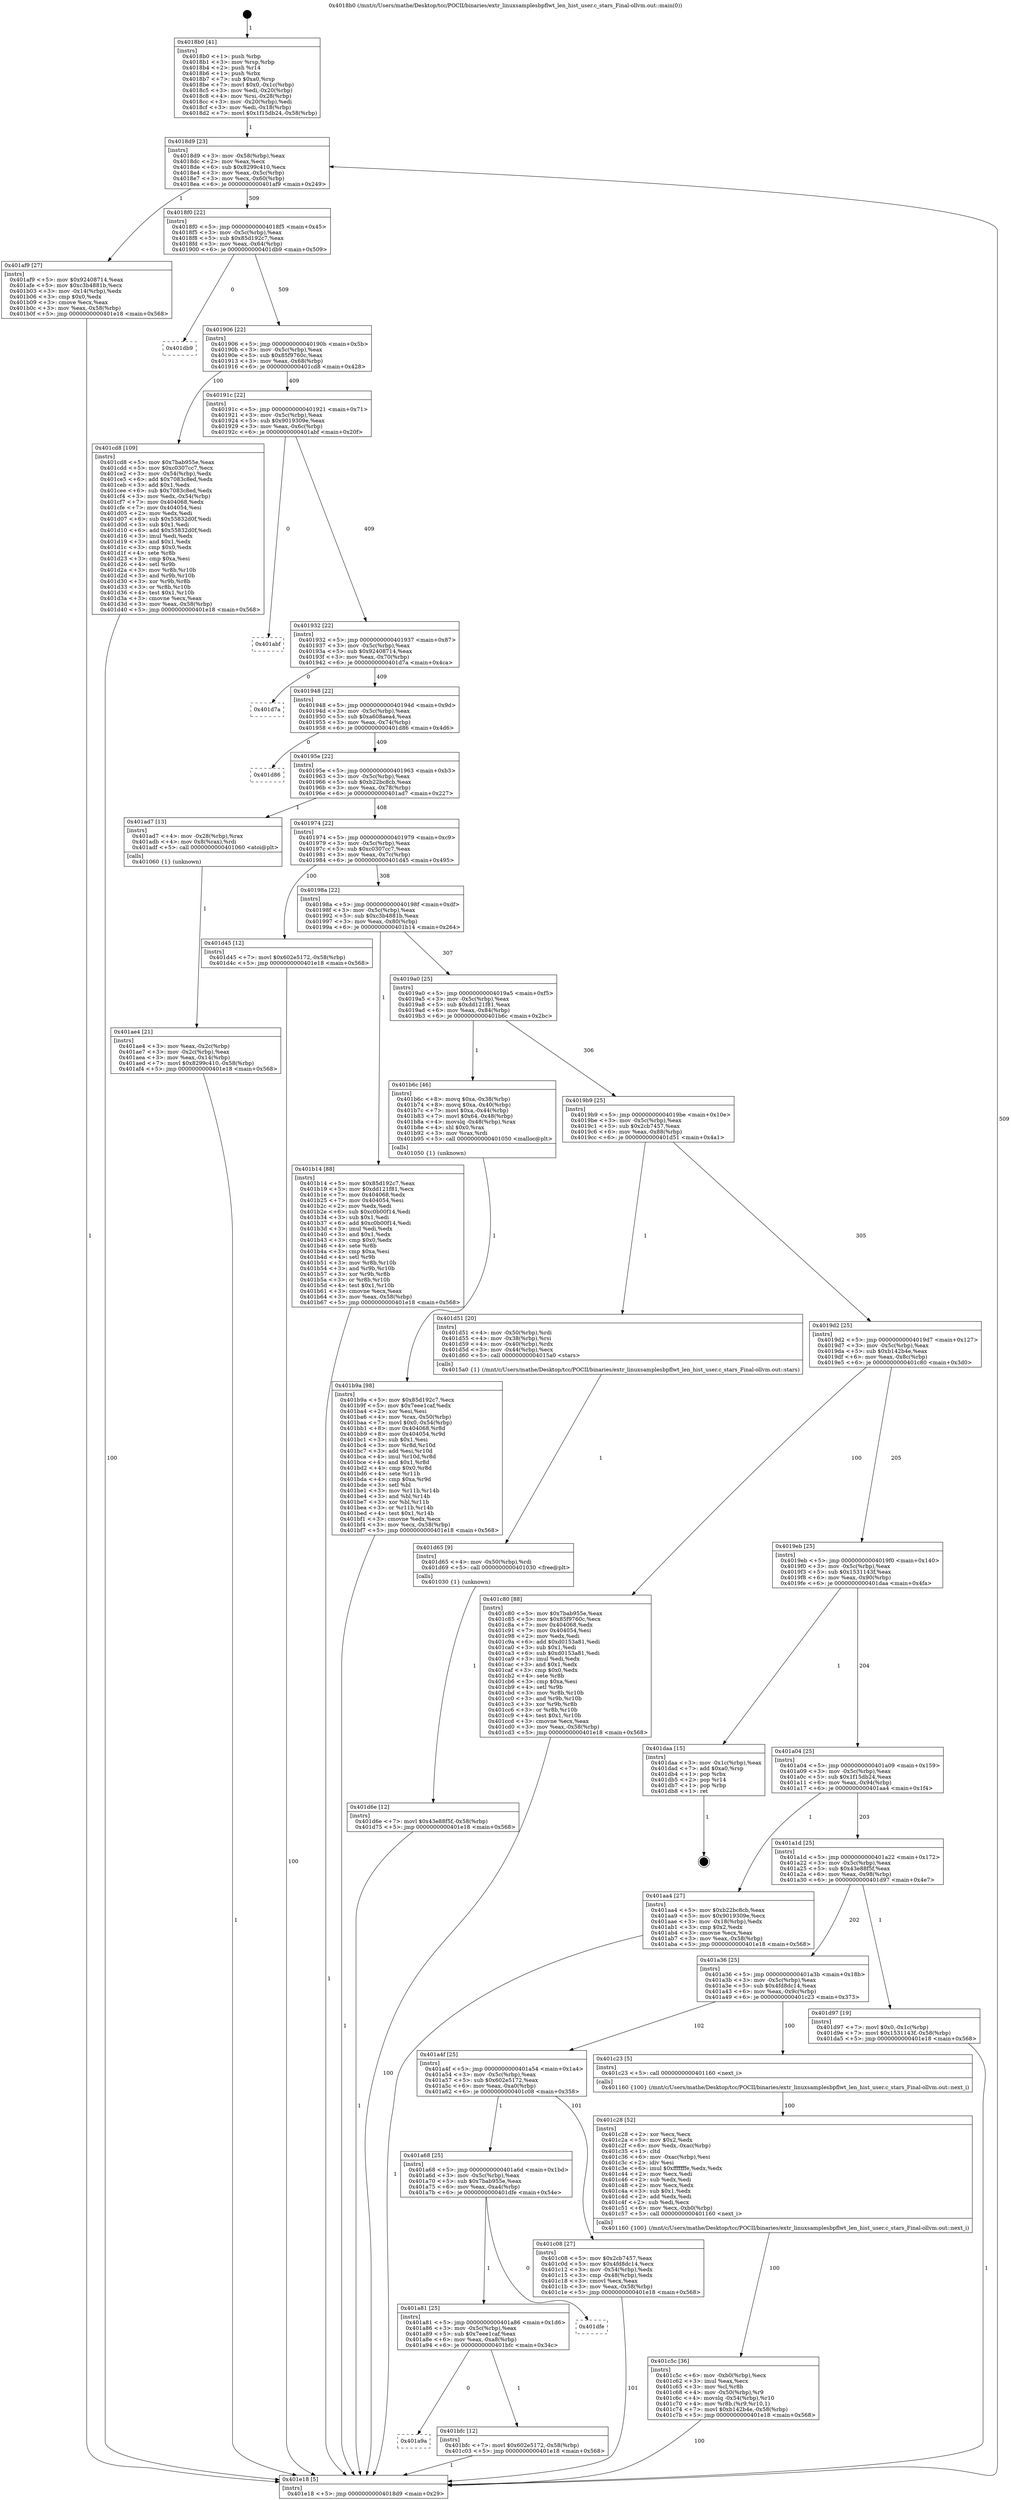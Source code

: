 digraph "0x4018b0" {
  label = "0x4018b0 (/mnt/c/Users/mathe/Desktop/tcc/POCII/binaries/extr_linuxsamplesbpflwt_len_hist_user.c_stars_Final-ollvm.out::main(0))"
  labelloc = "t"
  node[shape=record]

  Entry [label="",width=0.3,height=0.3,shape=circle,fillcolor=black,style=filled]
  "0x4018d9" [label="{
     0x4018d9 [23]\l
     | [instrs]\l
     &nbsp;&nbsp;0x4018d9 \<+3\>: mov -0x58(%rbp),%eax\l
     &nbsp;&nbsp;0x4018dc \<+2\>: mov %eax,%ecx\l
     &nbsp;&nbsp;0x4018de \<+6\>: sub $0x8299c410,%ecx\l
     &nbsp;&nbsp;0x4018e4 \<+3\>: mov %eax,-0x5c(%rbp)\l
     &nbsp;&nbsp;0x4018e7 \<+3\>: mov %ecx,-0x60(%rbp)\l
     &nbsp;&nbsp;0x4018ea \<+6\>: je 0000000000401af9 \<main+0x249\>\l
  }"]
  "0x401af9" [label="{
     0x401af9 [27]\l
     | [instrs]\l
     &nbsp;&nbsp;0x401af9 \<+5\>: mov $0x92408714,%eax\l
     &nbsp;&nbsp;0x401afe \<+5\>: mov $0xc3b4881b,%ecx\l
     &nbsp;&nbsp;0x401b03 \<+3\>: mov -0x14(%rbp),%edx\l
     &nbsp;&nbsp;0x401b06 \<+3\>: cmp $0x0,%edx\l
     &nbsp;&nbsp;0x401b09 \<+3\>: cmove %ecx,%eax\l
     &nbsp;&nbsp;0x401b0c \<+3\>: mov %eax,-0x58(%rbp)\l
     &nbsp;&nbsp;0x401b0f \<+5\>: jmp 0000000000401e18 \<main+0x568\>\l
  }"]
  "0x4018f0" [label="{
     0x4018f0 [22]\l
     | [instrs]\l
     &nbsp;&nbsp;0x4018f0 \<+5\>: jmp 00000000004018f5 \<main+0x45\>\l
     &nbsp;&nbsp;0x4018f5 \<+3\>: mov -0x5c(%rbp),%eax\l
     &nbsp;&nbsp;0x4018f8 \<+5\>: sub $0x85d192c7,%eax\l
     &nbsp;&nbsp;0x4018fd \<+3\>: mov %eax,-0x64(%rbp)\l
     &nbsp;&nbsp;0x401900 \<+6\>: je 0000000000401db9 \<main+0x509\>\l
  }"]
  Exit [label="",width=0.3,height=0.3,shape=circle,fillcolor=black,style=filled,peripheries=2]
  "0x401db9" [label="{
     0x401db9\l
  }", style=dashed]
  "0x401906" [label="{
     0x401906 [22]\l
     | [instrs]\l
     &nbsp;&nbsp;0x401906 \<+5\>: jmp 000000000040190b \<main+0x5b\>\l
     &nbsp;&nbsp;0x40190b \<+3\>: mov -0x5c(%rbp),%eax\l
     &nbsp;&nbsp;0x40190e \<+5\>: sub $0x85f9760c,%eax\l
     &nbsp;&nbsp;0x401913 \<+3\>: mov %eax,-0x68(%rbp)\l
     &nbsp;&nbsp;0x401916 \<+6\>: je 0000000000401cd8 \<main+0x428\>\l
  }"]
  "0x401d6e" [label="{
     0x401d6e [12]\l
     | [instrs]\l
     &nbsp;&nbsp;0x401d6e \<+7\>: movl $0x43e88f5f,-0x58(%rbp)\l
     &nbsp;&nbsp;0x401d75 \<+5\>: jmp 0000000000401e18 \<main+0x568\>\l
  }"]
  "0x401cd8" [label="{
     0x401cd8 [109]\l
     | [instrs]\l
     &nbsp;&nbsp;0x401cd8 \<+5\>: mov $0x7bab955e,%eax\l
     &nbsp;&nbsp;0x401cdd \<+5\>: mov $0xc0307cc7,%ecx\l
     &nbsp;&nbsp;0x401ce2 \<+3\>: mov -0x54(%rbp),%edx\l
     &nbsp;&nbsp;0x401ce5 \<+6\>: add $0x7083c8ed,%edx\l
     &nbsp;&nbsp;0x401ceb \<+3\>: add $0x1,%edx\l
     &nbsp;&nbsp;0x401cee \<+6\>: sub $0x7083c8ed,%edx\l
     &nbsp;&nbsp;0x401cf4 \<+3\>: mov %edx,-0x54(%rbp)\l
     &nbsp;&nbsp;0x401cf7 \<+7\>: mov 0x404068,%edx\l
     &nbsp;&nbsp;0x401cfe \<+7\>: mov 0x404054,%esi\l
     &nbsp;&nbsp;0x401d05 \<+2\>: mov %edx,%edi\l
     &nbsp;&nbsp;0x401d07 \<+6\>: sub $0x55832d0f,%edi\l
     &nbsp;&nbsp;0x401d0d \<+3\>: sub $0x1,%edi\l
     &nbsp;&nbsp;0x401d10 \<+6\>: add $0x55832d0f,%edi\l
     &nbsp;&nbsp;0x401d16 \<+3\>: imul %edi,%edx\l
     &nbsp;&nbsp;0x401d19 \<+3\>: and $0x1,%edx\l
     &nbsp;&nbsp;0x401d1c \<+3\>: cmp $0x0,%edx\l
     &nbsp;&nbsp;0x401d1f \<+4\>: sete %r8b\l
     &nbsp;&nbsp;0x401d23 \<+3\>: cmp $0xa,%esi\l
     &nbsp;&nbsp;0x401d26 \<+4\>: setl %r9b\l
     &nbsp;&nbsp;0x401d2a \<+3\>: mov %r8b,%r10b\l
     &nbsp;&nbsp;0x401d2d \<+3\>: and %r9b,%r10b\l
     &nbsp;&nbsp;0x401d30 \<+3\>: xor %r9b,%r8b\l
     &nbsp;&nbsp;0x401d33 \<+3\>: or %r8b,%r10b\l
     &nbsp;&nbsp;0x401d36 \<+4\>: test $0x1,%r10b\l
     &nbsp;&nbsp;0x401d3a \<+3\>: cmovne %ecx,%eax\l
     &nbsp;&nbsp;0x401d3d \<+3\>: mov %eax,-0x58(%rbp)\l
     &nbsp;&nbsp;0x401d40 \<+5\>: jmp 0000000000401e18 \<main+0x568\>\l
  }"]
  "0x40191c" [label="{
     0x40191c [22]\l
     | [instrs]\l
     &nbsp;&nbsp;0x40191c \<+5\>: jmp 0000000000401921 \<main+0x71\>\l
     &nbsp;&nbsp;0x401921 \<+3\>: mov -0x5c(%rbp),%eax\l
     &nbsp;&nbsp;0x401924 \<+5\>: sub $0x9019309e,%eax\l
     &nbsp;&nbsp;0x401929 \<+3\>: mov %eax,-0x6c(%rbp)\l
     &nbsp;&nbsp;0x40192c \<+6\>: je 0000000000401abf \<main+0x20f\>\l
  }"]
  "0x401d65" [label="{
     0x401d65 [9]\l
     | [instrs]\l
     &nbsp;&nbsp;0x401d65 \<+4\>: mov -0x50(%rbp),%rdi\l
     &nbsp;&nbsp;0x401d69 \<+5\>: call 0000000000401030 \<free@plt\>\l
     | [calls]\l
     &nbsp;&nbsp;0x401030 \{1\} (unknown)\l
  }"]
  "0x401abf" [label="{
     0x401abf\l
  }", style=dashed]
  "0x401932" [label="{
     0x401932 [22]\l
     | [instrs]\l
     &nbsp;&nbsp;0x401932 \<+5\>: jmp 0000000000401937 \<main+0x87\>\l
     &nbsp;&nbsp;0x401937 \<+3\>: mov -0x5c(%rbp),%eax\l
     &nbsp;&nbsp;0x40193a \<+5\>: sub $0x92408714,%eax\l
     &nbsp;&nbsp;0x40193f \<+3\>: mov %eax,-0x70(%rbp)\l
     &nbsp;&nbsp;0x401942 \<+6\>: je 0000000000401d7a \<main+0x4ca\>\l
  }"]
  "0x401c5c" [label="{
     0x401c5c [36]\l
     | [instrs]\l
     &nbsp;&nbsp;0x401c5c \<+6\>: mov -0xb0(%rbp),%ecx\l
     &nbsp;&nbsp;0x401c62 \<+3\>: imul %eax,%ecx\l
     &nbsp;&nbsp;0x401c65 \<+3\>: mov %cl,%r8b\l
     &nbsp;&nbsp;0x401c68 \<+4\>: mov -0x50(%rbp),%r9\l
     &nbsp;&nbsp;0x401c6c \<+4\>: movslq -0x54(%rbp),%r10\l
     &nbsp;&nbsp;0x401c70 \<+4\>: mov %r8b,(%r9,%r10,1)\l
     &nbsp;&nbsp;0x401c74 \<+7\>: movl $0xb142b4e,-0x58(%rbp)\l
     &nbsp;&nbsp;0x401c7b \<+5\>: jmp 0000000000401e18 \<main+0x568\>\l
  }"]
  "0x401d7a" [label="{
     0x401d7a\l
  }", style=dashed]
  "0x401948" [label="{
     0x401948 [22]\l
     | [instrs]\l
     &nbsp;&nbsp;0x401948 \<+5\>: jmp 000000000040194d \<main+0x9d\>\l
     &nbsp;&nbsp;0x40194d \<+3\>: mov -0x5c(%rbp),%eax\l
     &nbsp;&nbsp;0x401950 \<+5\>: sub $0xa608aea4,%eax\l
     &nbsp;&nbsp;0x401955 \<+3\>: mov %eax,-0x74(%rbp)\l
     &nbsp;&nbsp;0x401958 \<+6\>: je 0000000000401d86 \<main+0x4d6\>\l
  }"]
  "0x401c28" [label="{
     0x401c28 [52]\l
     | [instrs]\l
     &nbsp;&nbsp;0x401c28 \<+2\>: xor %ecx,%ecx\l
     &nbsp;&nbsp;0x401c2a \<+5\>: mov $0x2,%edx\l
     &nbsp;&nbsp;0x401c2f \<+6\>: mov %edx,-0xac(%rbp)\l
     &nbsp;&nbsp;0x401c35 \<+1\>: cltd\l
     &nbsp;&nbsp;0x401c36 \<+6\>: mov -0xac(%rbp),%esi\l
     &nbsp;&nbsp;0x401c3c \<+2\>: idiv %esi\l
     &nbsp;&nbsp;0x401c3e \<+6\>: imul $0xfffffffe,%edx,%edx\l
     &nbsp;&nbsp;0x401c44 \<+2\>: mov %ecx,%edi\l
     &nbsp;&nbsp;0x401c46 \<+2\>: sub %edx,%edi\l
     &nbsp;&nbsp;0x401c48 \<+2\>: mov %ecx,%edx\l
     &nbsp;&nbsp;0x401c4a \<+3\>: sub $0x1,%edx\l
     &nbsp;&nbsp;0x401c4d \<+2\>: add %edx,%edi\l
     &nbsp;&nbsp;0x401c4f \<+2\>: sub %edi,%ecx\l
     &nbsp;&nbsp;0x401c51 \<+6\>: mov %ecx,-0xb0(%rbp)\l
     &nbsp;&nbsp;0x401c57 \<+5\>: call 0000000000401160 \<next_i\>\l
     | [calls]\l
     &nbsp;&nbsp;0x401160 \{100\} (/mnt/c/Users/mathe/Desktop/tcc/POCII/binaries/extr_linuxsamplesbpflwt_len_hist_user.c_stars_Final-ollvm.out::next_i)\l
  }"]
  "0x401d86" [label="{
     0x401d86\l
  }", style=dashed]
  "0x40195e" [label="{
     0x40195e [22]\l
     | [instrs]\l
     &nbsp;&nbsp;0x40195e \<+5\>: jmp 0000000000401963 \<main+0xb3\>\l
     &nbsp;&nbsp;0x401963 \<+3\>: mov -0x5c(%rbp),%eax\l
     &nbsp;&nbsp;0x401966 \<+5\>: sub $0xb22bc8cb,%eax\l
     &nbsp;&nbsp;0x40196b \<+3\>: mov %eax,-0x78(%rbp)\l
     &nbsp;&nbsp;0x40196e \<+6\>: je 0000000000401ad7 \<main+0x227\>\l
  }"]
  "0x401a9a" [label="{
     0x401a9a\l
  }", style=dashed]
  "0x401ad7" [label="{
     0x401ad7 [13]\l
     | [instrs]\l
     &nbsp;&nbsp;0x401ad7 \<+4\>: mov -0x28(%rbp),%rax\l
     &nbsp;&nbsp;0x401adb \<+4\>: mov 0x8(%rax),%rdi\l
     &nbsp;&nbsp;0x401adf \<+5\>: call 0000000000401060 \<atoi@plt\>\l
     | [calls]\l
     &nbsp;&nbsp;0x401060 \{1\} (unknown)\l
  }"]
  "0x401974" [label="{
     0x401974 [22]\l
     | [instrs]\l
     &nbsp;&nbsp;0x401974 \<+5\>: jmp 0000000000401979 \<main+0xc9\>\l
     &nbsp;&nbsp;0x401979 \<+3\>: mov -0x5c(%rbp),%eax\l
     &nbsp;&nbsp;0x40197c \<+5\>: sub $0xc0307cc7,%eax\l
     &nbsp;&nbsp;0x401981 \<+3\>: mov %eax,-0x7c(%rbp)\l
     &nbsp;&nbsp;0x401984 \<+6\>: je 0000000000401d45 \<main+0x495\>\l
  }"]
  "0x401bfc" [label="{
     0x401bfc [12]\l
     | [instrs]\l
     &nbsp;&nbsp;0x401bfc \<+7\>: movl $0x602e5172,-0x58(%rbp)\l
     &nbsp;&nbsp;0x401c03 \<+5\>: jmp 0000000000401e18 \<main+0x568\>\l
  }"]
  "0x401d45" [label="{
     0x401d45 [12]\l
     | [instrs]\l
     &nbsp;&nbsp;0x401d45 \<+7\>: movl $0x602e5172,-0x58(%rbp)\l
     &nbsp;&nbsp;0x401d4c \<+5\>: jmp 0000000000401e18 \<main+0x568\>\l
  }"]
  "0x40198a" [label="{
     0x40198a [22]\l
     | [instrs]\l
     &nbsp;&nbsp;0x40198a \<+5\>: jmp 000000000040198f \<main+0xdf\>\l
     &nbsp;&nbsp;0x40198f \<+3\>: mov -0x5c(%rbp),%eax\l
     &nbsp;&nbsp;0x401992 \<+5\>: sub $0xc3b4881b,%eax\l
     &nbsp;&nbsp;0x401997 \<+3\>: mov %eax,-0x80(%rbp)\l
     &nbsp;&nbsp;0x40199a \<+6\>: je 0000000000401b14 \<main+0x264\>\l
  }"]
  "0x401a81" [label="{
     0x401a81 [25]\l
     | [instrs]\l
     &nbsp;&nbsp;0x401a81 \<+5\>: jmp 0000000000401a86 \<main+0x1d6\>\l
     &nbsp;&nbsp;0x401a86 \<+3\>: mov -0x5c(%rbp),%eax\l
     &nbsp;&nbsp;0x401a89 \<+5\>: sub $0x7eee1caf,%eax\l
     &nbsp;&nbsp;0x401a8e \<+6\>: mov %eax,-0xa8(%rbp)\l
     &nbsp;&nbsp;0x401a94 \<+6\>: je 0000000000401bfc \<main+0x34c\>\l
  }"]
  "0x401b14" [label="{
     0x401b14 [88]\l
     | [instrs]\l
     &nbsp;&nbsp;0x401b14 \<+5\>: mov $0x85d192c7,%eax\l
     &nbsp;&nbsp;0x401b19 \<+5\>: mov $0xdd121f81,%ecx\l
     &nbsp;&nbsp;0x401b1e \<+7\>: mov 0x404068,%edx\l
     &nbsp;&nbsp;0x401b25 \<+7\>: mov 0x404054,%esi\l
     &nbsp;&nbsp;0x401b2c \<+2\>: mov %edx,%edi\l
     &nbsp;&nbsp;0x401b2e \<+6\>: sub $0xc0b00f14,%edi\l
     &nbsp;&nbsp;0x401b34 \<+3\>: sub $0x1,%edi\l
     &nbsp;&nbsp;0x401b37 \<+6\>: add $0xc0b00f14,%edi\l
     &nbsp;&nbsp;0x401b3d \<+3\>: imul %edi,%edx\l
     &nbsp;&nbsp;0x401b40 \<+3\>: and $0x1,%edx\l
     &nbsp;&nbsp;0x401b43 \<+3\>: cmp $0x0,%edx\l
     &nbsp;&nbsp;0x401b46 \<+4\>: sete %r8b\l
     &nbsp;&nbsp;0x401b4a \<+3\>: cmp $0xa,%esi\l
     &nbsp;&nbsp;0x401b4d \<+4\>: setl %r9b\l
     &nbsp;&nbsp;0x401b51 \<+3\>: mov %r8b,%r10b\l
     &nbsp;&nbsp;0x401b54 \<+3\>: and %r9b,%r10b\l
     &nbsp;&nbsp;0x401b57 \<+3\>: xor %r9b,%r8b\l
     &nbsp;&nbsp;0x401b5a \<+3\>: or %r8b,%r10b\l
     &nbsp;&nbsp;0x401b5d \<+4\>: test $0x1,%r10b\l
     &nbsp;&nbsp;0x401b61 \<+3\>: cmovne %ecx,%eax\l
     &nbsp;&nbsp;0x401b64 \<+3\>: mov %eax,-0x58(%rbp)\l
     &nbsp;&nbsp;0x401b67 \<+5\>: jmp 0000000000401e18 \<main+0x568\>\l
  }"]
  "0x4019a0" [label="{
     0x4019a0 [25]\l
     | [instrs]\l
     &nbsp;&nbsp;0x4019a0 \<+5\>: jmp 00000000004019a5 \<main+0xf5\>\l
     &nbsp;&nbsp;0x4019a5 \<+3\>: mov -0x5c(%rbp),%eax\l
     &nbsp;&nbsp;0x4019a8 \<+5\>: sub $0xdd121f81,%eax\l
     &nbsp;&nbsp;0x4019ad \<+6\>: mov %eax,-0x84(%rbp)\l
     &nbsp;&nbsp;0x4019b3 \<+6\>: je 0000000000401b6c \<main+0x2bc\>\l
  }"]
  "0x401dfe" [label="{
     0x401dfe\l
  }", style=dashed]
  "0x401b6c" [label="{
     0x401b6c [46]\l
     | [instrs]\l
     &nbsp;&nbsp;0x401b6c \<+8\>: movq $0xa,-0x38(%rbp)\l
     &nbsp;&nbsp;0x401b74 \<+8\>: movq $0xa,-0x40(%rbp)\l
     &nbsp;&nbsp;0x401b7c \<+7\>: movl $0xa,-0x44(%rbp)\l
     &nbsp;&nbsp;0x401b83 \<+7\>: movl $0x64,-0x48(%rbp)\l
     &nbsp;&nbsp;0x401b8a \<+4\>: movslq -0x48(%rbp),%rax\l
     &nbsp;&nbsp;0x401b8e \<+4\>: shl $0x0,%rax\l
     &nbsp;&nbsp;0x401b92 \<+3\>: mov %rax,%rdi\l
     &nbsp;&nbsp;0x401b95 \<+5\>: call 0000000000401050 \<malloc@plt\>\l
     | [calls]\l
     &nbsp;&nbsp;0x401050 \{1\} (unknown)\l
  }"]
  "0x4019b9" [label="{
     0x4019b9 [25]\l
     | [instrs]\l
     &nbsp;&nbsp;0x4019b9 \<+5\>: jmp 00000000004019be \<main+0x10e\>\l
     &nbsp;&nbsp;0x4019be \<+3\>: mov -0x5c(%rbp),%eax\l
     &nbsp;&nbsp;0x4019c1 \<+5\>: sub $0x2cb7457,%eax\l
     &nbsp;&nbsp;0x4019c6 \<+6\>: mov %eax,-0x88(%rbp)\l
     &nbsp;&nbsp;0x4019cc \<+6\>: je 0000000000401d51 \<main+0x4a1\>\l
  }"]
  "0x401a68" [label="{
     0x401a68 [25]\l
     | [instrs]\l
     &nbsp;&nbsp;0x401a68 \<+5\>: jmp 0000000000401a6d \<main+0x1bd\>\l
     &nbsp;&nbsp;0x401a6d \<+3\>: mov -0x5c(%rbp),%eax\l
     &nbsp;&nbsp;0x401a70 \<+5\>: sub $0x7bab955e,%eax\l
     &nbsp;&nbsp;0x401a75 \<+6\>: mov %eax,-0xa4(%rbp)\l
     &nbsp;&nbsp;0x401a7b \<+6\>: je 0000000000401dfe \<main+0x54e\>\l
  }"]
  "0x401d51" [label="{
     0x401d51 [20]\l
     | [instrs]\l
     &nbsp;&nbsp;0x401d51 \<+4\>: mov -0x50(%rbp),%rdi\l
     &nbsp;&nbsp;0x401d55 \<+4\>: mov -0x38(%rbp),%rsi\l
     &nbsp;&nbsp;0x401d59 \<+4\>: mov -0x40(%rbp),%rdx\l
     &nbsp;&nbsp;0x401d5d \<+3\>: mov -0x44(%rbp),%ecx\l
     &nbsp;&nbsp;0x401d60 \<+5\>: call 00000000004015a0 \<stars\>\l
     | [calls]\l
     &nbsp;&nbsp;0x4015a0 \{1\} (/mnt/c/Users/mathe/Desktop/tcc/POCII/binaries/extr_linuxsamplesbpflwt_len_hist_user.c_stars_Final-ollvm.out::stars)\l
  }"]
  "0x4019d2" [label="{
     0x4019d2 [25]\l
     | [instrs]\l
     &nbsp;&nbsp;0x4019d2 \<+5\>: jmp 00000000004019d7 \<main+0x127\>\l
     &nbsp;&nbsp;0x4019d7 \<+3\>: mov -0x5c(%rbp),%eax\l
     &nbsp;&nbsp;0x4019da \<+5\>: sub $0xb142b4e,%eax\l
     &nbsp;&nbsp;0x4019df \<+6\>: mov %eax,-0x8c(%rbp)\l
     &nbsp;&nbsp;0x4019e5 \<+6\>: je 0000000000401c80 \<main+0x3d0\>\l
  }"]
  "0x401c08" [label="{
     0x401c08 [27]\l
     | [instrs]\l
     &nbsp;&nbsp;0x401c08 \<+5\>: mov $0x2cb7457,%eax\l
     &nbsp;&nbsp;0x401c0d \<+5\>: mov $0x4fd8dc14,%ecx\l
     &nbsp;&nbsp;0x401c12 \<+3\>: mov -0x54(%rbp),%edx\l
     &nbsp;&nbsp;0x401c15 \<+3\>: cmp -0x48(%rbp),%edx\l
     &nbsp;&nbsp;0x401c18 \<+3\>: cmovl %ecx,%eax\l
     &nbsp;&nbsp;0x401c1b \<+3\>: mov %eax,-0x58(%rbp)\l
     &nbsp;&nbsp;0x401c1e \<+5\>: jmp 0000000000401e18 \<main+0x568\>\l
  }"]
  "0x401c80" [label="{
     0x401c80 [88]\l
     | [instrs]\l
     &nbsp;&nbsp;0x401c80 \<+5\>: mov $0x7bab955e,%eax\l
     &nbsp;&nbsp;0x401c85 \<+5\>: mov $0x85f9760c,%ecx\l
     &nbsp;&nbsp;0x401c8a \<+7\>: mov 0x404068,%edx\l
     &nbsp;&nbsp;0x401c91 \<+7\>: mov 0x404054,%esi\l
     &nbsp;&nbsp;0x401c98 \<+2\>: mov %edx,%edi\l
     &nbsp;&nbsp;0x401c9a \<+6\>: add $0xd0153a81,%edi\l
     &nbsp;&nbsp;0x401ca0 \<+3\>: sub $0x1,%edi\l
     &nbsp;&nbsp;0x401ca3 \<+6\>: sub $0xd0153a81,%edi\l
     &nbsp;&nbsp;0x401ca9 \<+3\>: imul %edi,%edx\l
     &nbsp;&nbsp;0x401cac \<+3\>: and $0x1,%edx\l
     &nbsp;&nbsp;0x401caf \<+3\>: cmp $0x0,%edx\l
     &nbsp;&nbsp;0x401cb2 \<+4\>: sete %r8b\l
     &nbsp;&nbsp;0x401cb6 \<+3\>: cmp $0xa,%esi\l
     &nbsp;&nbsp;0x401cb9 \<+4\>: setl %r9b\l
     &nbsp;&nbsp;0x401cbd \<+3\>: mov %r8b,%r10b\l
     &nbsp;&nbsp;0x401cc0 \<+3\>: and %r9b,%r10b\l
     &nbsp;&nbsp;0x401cc3 \<+3\>: xor %r9b,%r8b\l
     &nbsp;&nbsp;0x401cc6 \<+3\>: or %r8b,%r10b\l
     &nbsp;&nbsp;0x401cc9 \<+4\>: test $0x1,%r10b\l
     &nbsp;&nbsp;0x401ccd \<+3\>: cmovne %ecx,%eax\l
     &nbsp;&nbsp;0x401cd0 \<+3\>: mov %eax,-0x58(%rbp)\l
     &nbsp;&nbsp;0x401cd3 \<+5\>: jmp 0000000000401e18 \<main+0x568\>\l
  }"]
  "0x4019eb" [label="{
     0x4019eb [25]\l
     | [instrs]\l
     &nbsp;&nbsp;0x4019eb \<+5\>: jmp 00000000004019f0 \<main+0x140\>\l
     &nbsp;&nbsp;0x4019f0 \<+3\>: mov -0x5c(%rbp),%eax\l
     &nbsp;&nbsp;0x4019f3 \<+5\>: sub $0x1531143f,%eax\l
     &nbsp;&nbsp;0x4019f8 \<+6\>: mov %eax,-0x90(%rbp)\l
     &nbsp;&nbsp;0x4019fe \<+6\>: je 0000000000401daa \<main+0x4fa\>\l
  }"]
  "0x401a4f" [label="{
     0x401a4f [25]\l
     | [instrs]\l
     &nbsp;&nbsp;0x401a4f \<+5\>: jmp 0000000000401a54 \<main+0x1a4\>\l
     &nbsp;&nbsp;0x401a54 \<+3\>: mov -0x5c(%rbp),%eax\l
     &nbsp;&nbsp;0x401a57 \<+5\>: sub $0x602e5172,%eax\l
     &nbsp;&nbsp;0x401a5c \<+6\>: mov %eax,-0xa0(%rbp)\l
     &nbsp;&nbsp;0x401a62 \<+6\>: je 0000000000401c08 \<main+0x358\>\l
  }"]
  "0x401daa" [label="{
     0x401daa [15]\l
     | [instrs]\l
     &nbsp;&nbsp;0x401daa \<+3\>: mov -0x1c(%rbp),%eax\l
     &nbsp;&nbsp;0x401dad \<+7\>: add $0xa0,%rsp\l
     &nbsp;&nbsp;0x401db4 \<+1\>: pop %rbx\l
     &nbsp;&nbsp;0x401db5 \<+2\>: pop %r14\l
     &nbsp;&nbsp;0x401db7 \<+1\>: pop %rbp\l
     &nbsp;&nbsp;0x401db8 \<+1\>: ret\l
  }"]
  "0x401a04" [label="{
     0x401a04 [25]\l
     | [instrs]\l
     &nbsp;&nbsp;0x401a04 \<+5\>: jmp 0000000000401a09 \<main+0x159\>\l
     &nbsp;&nbsp;0x401a09 \<+3\>: mov -0x5c(%rbp),%eax\l
     &nbsp;&nbsp;0x401a0c \<+5\>: sub $0x1f15db24,%eax\l
     &nbsp;&nbsp;0x401a11 \<+6\>: mov %eax,-0x94(%rbp)\l
     &nbsp;&nbsp;0x401a17 \<+6\>: je 0000000000401aa4 \<main+0x1f4\>\l
  }"]
  "0x401c23" [label="{
     0x401c23 [5]\l
     | [instrs]\l
     &nbsp;&nbsp;0x401c23 \<+5\>: call 0000000000401160 \<next_i\>\l
     | [calls]\l
     &nbsp;&nbsp;0x401160 \{100\} (/mnt/c/Users/mathe/Desktop/tcc/POCII/binaries/extr_linuxsamplesbpflwt_len_hist_user.c_stars_Final-ollvm.out::next_i)\l
  }"]
  "0x401aa4" [label="{
     0x401aa4 [27]\l
     | [instrs]\l
     &nbsp;&nbsp;0x401aa4 \<+5\>: mov $0xb22bc8cb,%eax\l
     &nbsp;&nbsp;0x401aa9 \<+5\>: mov $0x9019309e,%ecx\l
     &nbsp;&nbsp;0x401aae \<+3\>: mov -0x18(%rbp),%edx\l
     &nbsp;&nbsp;0x401ab1 \<+3\>: cmp $0x2,%edx\l
     &nbsp;&nbsp;0x401ab4 \<+3\>: cmovne %ecx,%eax\l
     &nbsp;&nbsp;0x401ab7 \<+3\>: mov %eax,-0x58(%rbp)\l
     &nbsp;&nbsp;0x401aba \<+5\>: jmp 0000000000401e18 \<main+0x568\>\l
  }"]
  "0x401a1d" [label="{
     0x401a1d [25]\l
     | [instrs]\l
     &nbsp;&nbsp;0x401a1d \<+5\>: jmp 0000000000401a22 \<main+0x172\>\l
     &nbsp;&nbsp;0x401a22 \<+3\>: mov -0x5c(%rbp),%eax\l
     &nbsp;&nbsp;0x401a25 \<+5\>: sub $0x43e88f5f,%eax\l
     &nbsp;&nbsp;0x401a2a \<+6\>: mov %eax,-0x98(%rbp)\l
     &nbsp;&nbsp;0x401a30 \<+6\>: je 0000000000401d97 \<main+0x4e7\>\l
  }"]
  "0x401e18" [label="{
     0x401e18 [5]\l
     | [instrs]\l
     &nbsp;&nbsp;0x401e18 \<+5\>: jmp 00000000004018d9 \<main+0x29\>\l
  }"]
  "0x4018b0" [label="{
     0x4018b0 [41]\l
     | [instrs]\l
     &nbsp;&nbsp;0x4018b0 \<+1\>: push %rbp\l
     &nbsp;&nbsp;0x4018b1 \<+3\>: mov %rsp,%rbp\l
     &nbsp;&nbsp;0x4018b4 \<+2\>: push %r14\l
     &nbsp;&nbsp;0x4018b6 \<+1\>: push %rbx\l
     &nbsp;&nbsp;0x4018b7 \<+7\>: sub $0xa0,%rsp\l
     &nbsp;&nbsp;0x4018be \<+7\>: movl $0x0,-0x1c(%rbp)\l
     &nbsp;&nbsp;0x4018c5 \<+3\>: mov %edi,-0x20(%rbp)\l
     &nbsp;&nbsp;0x4018c8 \<+4\>: mov %rsi,-0x28(%rbp)\l
     &nbsp;&nbsp;0x4018cc \<+3\>: mov -0x20(%rbp),%edi\l
     &nbsp;&nbsp;0x4018cf \<+3\>: mov %edi,-0x18(%rbp)\l
     &nbsp;&nbsp;0x4018d2 \<+7\>: movl $0x1f15db24,-0x58(%rbp)\l
  }"]
  "0x401ae4" [label="{
     0x401ae4 [21]\l
     | [instrs]\l
     &nbsp;&nbsp;0x401ae4 \<+3\>: mov %eax,-0x2c(%rbp)\l
     &nbsp;&nbsp;0x401ae7 \<+3\>: mov -0x2c(%rbp),%eax\l
     &nbsp;&nbsp;0x401aea \<+3\>: mov %eax,-0x14(%rbp)\l
     &nbsp;&nbsp;0x401aed \<+7\>: movl $0x8299c410,-0x58(%rbp)\l
     &nbsp;&nbsp;0x401af4 \<+5\>: jmp 0000000000401e18 \<main+0x568\>\l
  }"]
  "0x401b9a" [label="{
     0x401b9a [98]\l
     | [instrs]\l
     &nbsp;&nbsp;0x401b9a \<+5\>: mov $0x85d192c7,%ecx\l
     &nbsp;&nbsp;0x401b9f \<+5\>: mov $0x7eee1caf,%edx\l
     &nbsp;&nbsp;0x401ba4 \<+2\>: xor %esi,%esi\l
     &nbsp;&nbsp;0x401ba6 \<+4\>: mov %rax,-0x50(%rbp)\l
     &nbsp;&nbsp;0x401baa \<+7\>: movl $0x0,-0x54(%rbp)\l
     &nbsp;&nbsp;0x401bb1 \<+8\>: mov 0x404068,%r8d\l
     &nbsp;&nbsp;0x401bb9 \<+8\>: mov 0x404054,%r9d\l
     &nbsp;&nbsp;0x401bc1 \<+3\>: sub $0x1,%esi\l
     &nbsp;&nbsp;0x401bc4 \<+3\>: mov %r8d,%r10d\l
     &nbsp;&nbsp;0x401bc7 \<+3\>: add %esi,%r10d\l
     &nbsp;&nbsp;0x401bca \<+4\>: imul %r10d,%r8d\l
     &nbsp;&nbsp;0x401bce \<+4\>: and $0x1,%r8d\l
     &nbsp;&nbsp;0x401bd2 \<+4\>: cmp $0x0,%r8d\l
     &nbsp;&nbsp;0x401bd6 \<+4\>: sete %r11b\l
     &nbsp;&nbsp;0x401bda \<+4\>: cmp $0xa,%r9d\l
     &nbsp;&nbsp;0x401bde \<+3\>: setl %bl\l
     &nbsp;&nbsp;0x401be1 \<+3\>: mov %r11b,%r14b\l
     &nbsp;&nbsp;0x401be4 \<+3\>: and %bl,%r14b\l
     &nbsp;&nbsp;0x401be7 \<+3\>: xor %bl,%r11b\l
     &nbsp;&nbsp;0x401bea \<+3\>: or %r11b,%r14b\l
     &nbsp;&nbsp;0x401bed \<+4\>: test $0x1,%r14b\l
     &nbsp;&nbsp;0x401bf1 \<+3\>: cmovne %edx,%ecx\l
     &nbsp;&nbsp;0x401bf4 \<+3\>: mov %ecx,-0x58(%rbp)\l
     &nbsp;&nbsp;0x401bf7 \<+5\>: jmp 0000000000401e18 \<main+0x568\>\l
  }"]
  "0x401a36" [label="{
     0x401a36 [25]\l
     | [instrs]\l
     &nbsp;&nbsp;0x401a36 \<+5\>: jmp 0000000000401a3b \<main+0x18b\>\l
     &nbsp;&nbsp;0x401a3b \<+3\>: mov -0x5c(%rbp),%eax\l
     &nbsp;&nbsp;0x401a3e \<+5\>: sub $0x4fd8dc14,%eax\l
     &nbsp;&nbsp;0x401a43 \<+6\>: mov %eax,-0x9c(%rbp)\l
     &nbsp;&nbsp;0x401a49 \<+6\>: je 0000000000401c23 \<main+0x373\>\l
  }"]
  "0x401d97" [label="{
     0x401d97 [19]\l
     | [instrs]\l
     &nbsp;&nbsp;0x401d97 \<+7\>: movl $0x0,-0x1c(%rbp)\l
     &nbsp;&nbsp;0x401d9e \<+7\>: movl $0x1531143f,-0x58(%rbp)\l
     &nbsp;&nbsp;0x401da5 \<+5\>: jmp 0000000000401e18 \<main+0x568\>\l
  }"]
  Entry -> "0x4018b0" [label=" 1"]
  "0x4018d9" -> "0x401af9" [label=" 1"]
  "0x4018d9" -> "0x4018f0" [label=" 509"]
  "0x401daa" -> Exit [label=" 1"]
  "0x4018f0" -> "0x401db9" [label=" 0"]
  "0x4018f0" -> "0x401906" [label=" 509"]
  "0x401d97" -> "0x401e18" [label=" 1"]
  "0x401906" -> "0x401cd8" [label=" 100"]
  "0x401906" -> "0x40191c" [label=" 409"]
  "0x401d6e" -> "0x401e18" [label=" 1"]
  "0x40191c" -> "0x401abf" [label=" 0"]
  "0x40191c" -> "0x401932" [label=" 409"]
  "0x401d65" -> "0x401d6e" [label=" 1"]
  "0x401932" -> "0x401d7a" [label=" 0"]
  "0x401932" -> "0x401948" [label=" 409"]
  "0x401d51" -> "0x401d65" [label=" 1"]
  "0x401948" -> "0x401d86" [label=" 0"]
  "0x401948" -> "0x40195e" [label=" 409"]
  "0x401d45" -> "0x401e18" [label=" 100"]
  "0x40195e" -> "0x401ad7" [label=" 1"]
  "0x40195e" -> "0x401974" [label=" 408"]
  "0x401cd8" -> "0x401e18" [label=" 100"]
  "0x401974" -> "0x401d45" [label=" 100"]
  "0x401974" -> "0x40198a" [label=" 308"]
  "0x401c80" -> "0x401e18" [label=" 100"]
  "0x40198a" -> "0x401b14" [label=" 1"]
  "0x40198a" -> "0x4019a0" [label=" 307"]
  "0x401c28" -> "0x401c5c" [label=" 100"]
  "0x4019a0" -> "0x401b6c" [label=" 1"]
  "0x4019a0" -> "0x4019b9" [label=" 306"]
  "0x401c23" -> "0x401c28" [label=" 100"]
  "0x4019b9" -> "0x401d51" [label=" 1"]
  "0x4019b9" -> "0x4019d2" [label=" 305"]
  "0x401bfc" -> "0x401e18" [label=" 1"]
  "0x4019d2" -> "0x401c80" [label=" 100"]
  "0x4019d2" -> "0x4019eb" [label=" 205"]
  "0x401a81" -> "0x401a9a" [label=" 0"]
  "0x4019eb" -> "0x401daa" [label=" 1"]
  "0x4019eb" -> "0x401a04" [label=" 204"]
  "0x401c5c" -> "0x401e18" [label=" 100"]
  "0x401a04" -> "0x401aa4" [label=" 1"]
  "0x401a04" -> "0x401a1d" [label=" 203"]
  "0x401aa4" -> "0x401e18" [label=" 1"]
  "0x4018b0" -> "0x4018d9" [label=" 1"]
  "0x401e18" -> "0x4018d9" [label=" 509"]
  "0x401ad7" -> "0x401ae4" [label=" 1"]
  "0x401ae4" -> "0x401e18" [label=" 1"]
  "0x401af9" -> "0x401e18" [label=" 1"]
  "0x401b14" -> "0x401e18" [label=" 1"]
  "0x401b6c" -> "0x401b9a" [label=" 1"]
  "0x401b9a" -> "0x401e18" [label=" 1"]
  "0x401a68" -> "0x401a81" [label=" 1"]
  "0x401a1d" -> "0x401d97" [label=" 1"]
  "0x401a1d" -> "0x401a36" [label=" 202"]
  "0x401a68" -> "0x401dfe" [label=" 0"]
  "0x401a36" -> "0x401c23" [label=" 100"]
  "0x401a36" -> "0x401a4f" [label=" 102"]
  "0x401a81" -> "0x401bfc" [label=" 1"]
  "0x401a4f" -> "0x401c08" [label=" 101"]
  "0x401a4f" -> "0x401a68" [label=" 1"]
  "0x401c08" -> "0x401e18" [label=" 101"]
}
